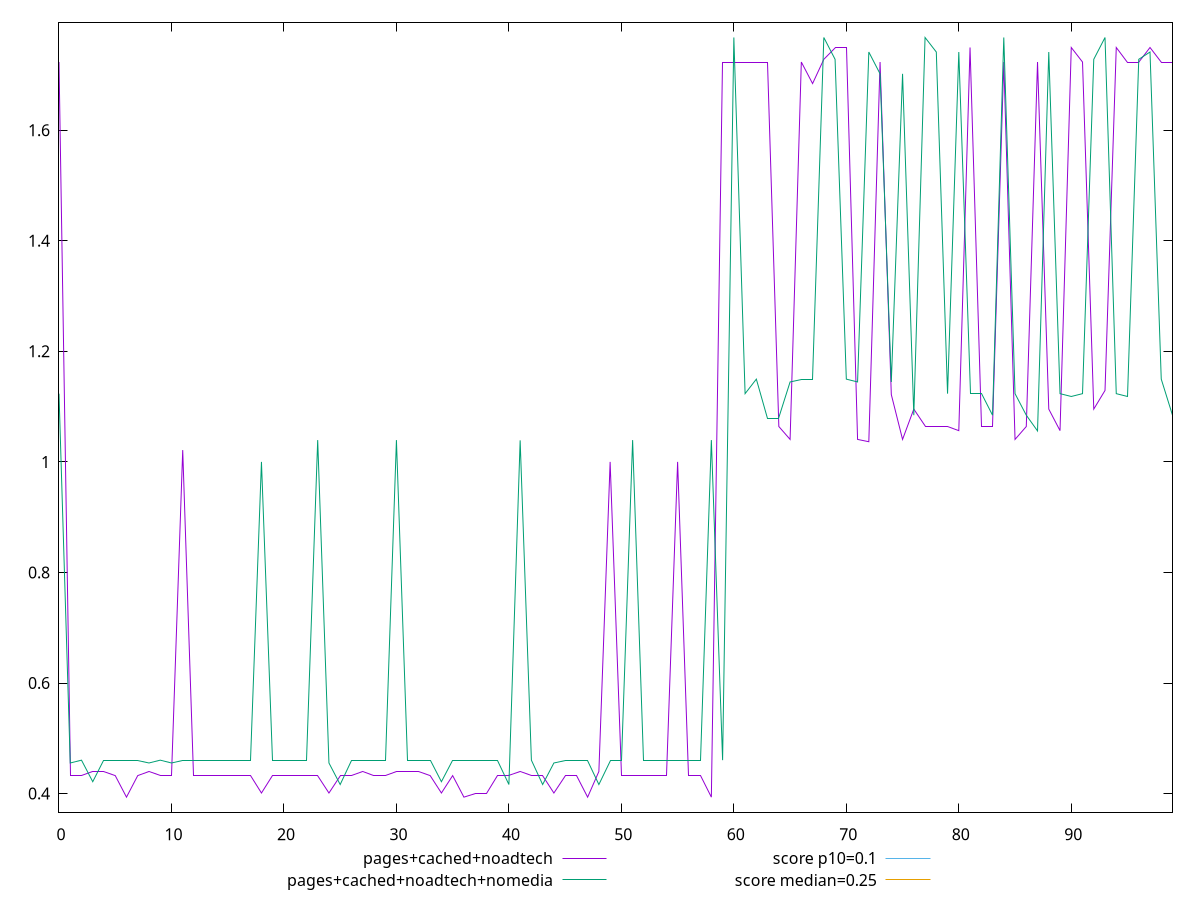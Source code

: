 reset

$pagesCachedNoadtech <<EOF
0 1.7232354736328124
1 0.43256591796875
2 0.43256591796875
3 0.44002919578552246
4 0.44002919578552246
5 0.43256591796875
6 0.39359130859374997
7 0.43256591796875
8 0.44002919578552246
9 0.43256591796875
10 0.43256591796875
11 1.02134765625
12 0.43256591796875
13 0.43256591796875
14 0.43256591796875
15 0.43256591796875
16 0.43256591796875
17 0.43256591796875
18 0.40105458641052244
19 0.43256591796875
20 0.43256591796875
21 0.43256591796875
22 0.43256591796875
23 0.43256591796875
24 0.40105458641052244
25 0.43256591796875
26 0.43256591796875
27 0.44002919578552246
28 0.43256591796875
29 0.43256591796875
30 0.44002919578552246
31 0.44002919578552246
32 0.44002919578552246
33 0.43256591796875
34 0.40105458641052244
35 0.43256591796875
36 0.39359130859374997
37 0.40105458641052244
38 0.40105458641052244
39 0.43256591796875
40 0.43256591796875
41 0.44002919578552246
42 0.43256591796875
43 0.43256591796875
44 0.40105458641052244
45 0.43256591796875
46 0.43256591796875
47 0.39359130859374997
48 0.44002919578552246
49 1
50 0.43256591796875
51 0.43256591796875
52 0.43256591796875
53 0.43256591796875
54 0.43256591796875
55 1
56 0.43256591796875
57 0.43256591796875
58 0.39359130859374997
59 1.7232354736328124
60 1.7232354736328124
61 1.7232354736328124
62 1.7232354736328124
63 1.7232354736328124
64 1.063967794418335
65 1.04063649559021
66 1.7232354736328124
67 1.6842608642578125
68 1.7281674194335936
69 1.7495150756835938
70 1.7495150756835938
71 1.04063649559021
72 1.0364700317382811
73 1.7232354736328124
74 1.1217587280273438
75 1.04063649559021
76 1.0954791259765624
77 1.063967794418335
78 1.063967794418335
79 1.063967794418335
80 1.0565045166015625
81 1.7495150756835938
82 1.063967794418335
83 1.063967794418335
84 1.7232354736328124
85 1.04063649559021
86 1.063967794418335
87 1.7232354736328124
88 1.0954791259765624
89 1.0565045166015625
90 1.7495150756835938
91 1.7232354736328124
92 1.0954791259765624
93 1.1292220058441163
94 1.7495150756835938
95 1.7232354736328124
96 1.7232354736328124
97 1.7495150756835938
98 1.7232354736328124
99 1.7232354736328124
EOF

$pagesCachedNoadtechNomedia <<EOF
0 1.1234112548828126
1 0.4553914388020833
2 0.460498046875
3 0.4215234375
4 0.460498046875
5 0.460498046875
6 0.460498046875
7 0.460498046875
8 0.4553914388020833
9 0.460498046875
10 0.4553914388020833
11 0.460498046875
12 0.460498046875
13 0.460498046875
14 0.460498046875
15 0.460498046875
16 0.460498046875
17 0.460498046875
18 1
19 0.460498046875
20 0.460498046875
21 0.460498046875
22 0.460498046875
23 1.0394596354166667
24 0.4553914388020833
25 0.4164168294270833
26 0.460498046875
27 0.460498046875
28 0.460498046875
29 0.460498046875
30 1.0394596354166667
31 0.460498046875
32 0.460498046875
33 0.460498046875
34 0.4215234375
35 0.460498046875
36 0.460498046875
37 0.460498046875
38 0.460498046875
39 0.460498046875
40 0.4164168294270833
41 1.038974609375
42 0.460498046875
43 0.4164168294270833
44 0.4553914388020833
45 0.460498046875
46 0.460498046875
47 0.460498046875
48 0.4164168294270833
49 0.460498046875
50 0.460498046875
51 1.0394596354166667
52 0.460498046875
53 0.460498046875
54 0.460498046875
55 0.460498046875
56 0.460498046875
57 0.460498046875
58 1.0394596354166667
59 0.460498046875
60 1.7676270548502604
61 1.1234112548828126
62 1.1496908569335937
63 1.0793300374348958
64 1.0793300374348958
65 1.144584248860677
66 1.1496908569335937
67 1.1496908569335937
68 1.7676270548502604
69 1.7281674194335936
70 1.1496908569335937
71 1.144584248860677
72 1.7413474527994792
73 1.7018878173828125
74 1.144584248860677
75 1.7018878173828125
76 1.0844366455078125
77 1.7676270548502604
78 1.7413474527994792
79 1.1234112548828126
80 1.7413474527994792
81 1.1234112548828126
82 1.1234112548828126
83 1.0844366455078125
84 1.7676270548502604
85 1.1234112548828126
86 1.0844366455078125
87 1.0559987386067708
88 1.7413474527994792
89 1.1234112548828126
90 1.1183046468098958
91 1.1234112548828126
92 1.7281674194335936
93 1.7676270548502604
94 1.1234112548828126
95 1.1183046468098958
96 1.7281674194335936
97 1.7413474527994792
98 1.1496908569335937
99 1.0844366455078125
EOF

set key outside below
set xrange [0:99]
set yrange [0.36611059366861975:1.7951077697753905]
set trange [0.36611059366861975:1.7951077697753905]
set terminal svg size 640, 520 enhanced background rgb 'white'
set output "report_00018_2021-02-10T15-25-16.877Z/cumulative-layout-shift/comparison/line/2_vs_3.svg"

plot $pagesCachedNoadtech title "pages+cached+noadtech" with line, \
     $pagesCachedNoadtechNomedia title "pages+cached+noadtech+nomedia" with line, \
     0.1 title "score p10=0.1", \
     0.25 title "score median=0.25"

reset
